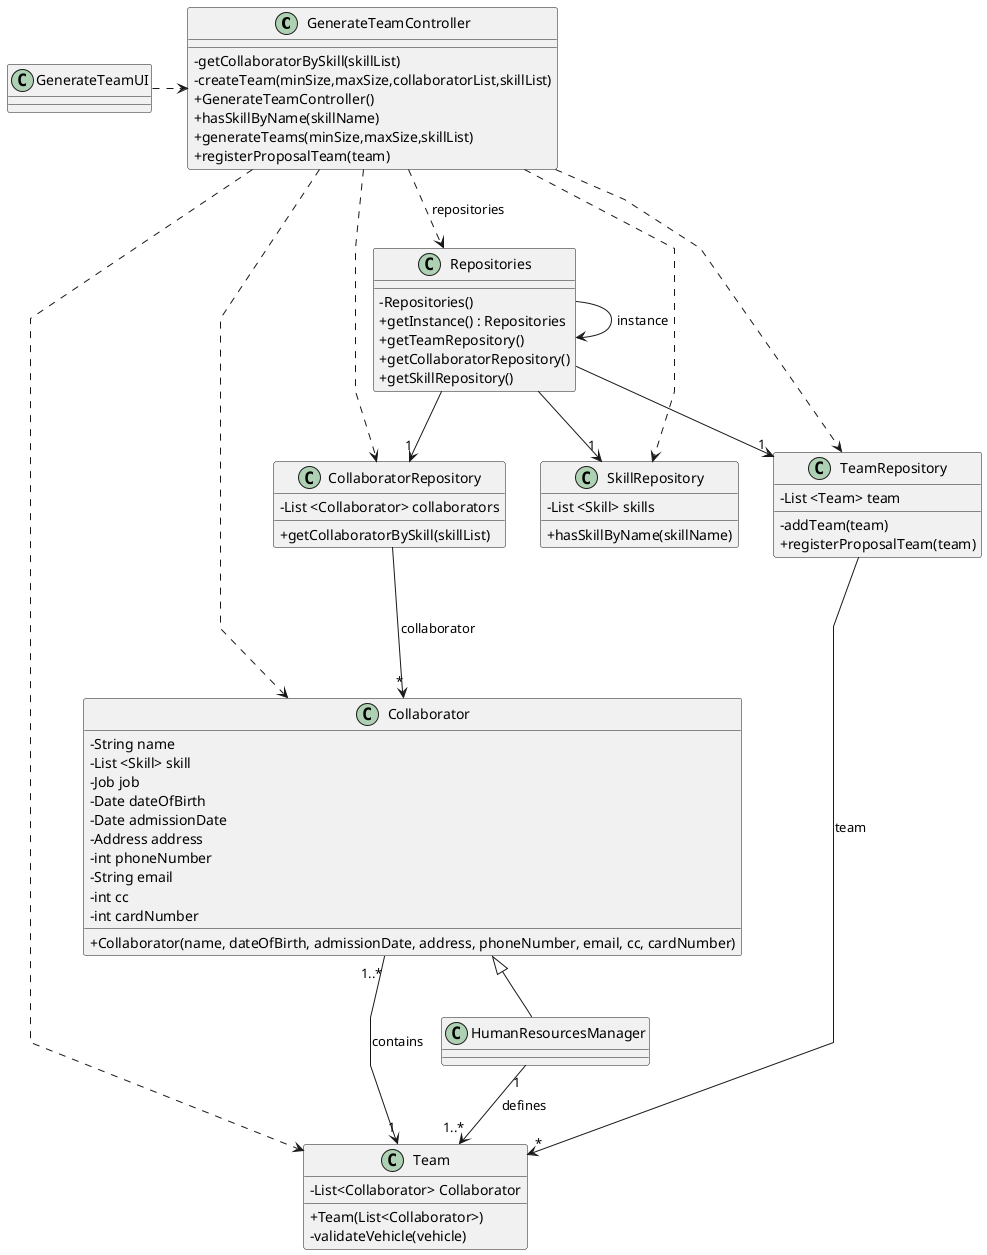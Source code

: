 @startuml
'skinparam monochrome true
skinparam packageStyle rectangle
skinparam shadowing false
skinparam linetype polyline
'skinparam linetype orto

skinparam classAttributeIconSize 0

'left to right direction

class GenerateTeamController {
    - getCollaboratorBySkill(skillList)
    - createTeam(minSize,maxSize,collaboratorList,skillList)
    + GenerateTeamController()
    + hasSkillByName(skillName)
    + generateTeams(minSize,maxSize,skillList)
    + registerProposalTeam(team)
}

class Team {
    - List<Collaborator> Collaborator
    + Team(List<Collaborator>)
    - validateVehicle(vehicle)
}

class GenerateTeamUI {
}

class Collaborator {
    -String name
    -List <Skill> skill
    -Job job
    -Date dateOfBirth
    -Date admissionDate
    -Address address
    -int phoneNumber
    -String email
    -int cc
    -int cardNumber

    + Collaborator(name, dateOfBirth, admissionDate, address, phoneNumber, email, cc, cardNumber)
}

class HumanResourcesManager {
}

class Repositories {

    - Repositories()
    + getInstance() : Repositories
    + getTeamRepository()
    + getCollaboratorRepository()
    + getSkillRepository()
}

class TeamRepository {
    - List <Team> team
    - addTeam(team)
    + registerProposalTeam(team)
}

class SkillRepository {
    - List <Skill> skills
    + hasSkillByName(skillName)
}

class CollaboratorRepository {
    - List <Collaborator> collaborators
    + getCollaboratorBySkill(skillList)
}

class HumanResourcesManager{}

GenerateTeamController .> Repositories : repositories

GenerateTeamUI .> GenerateTeamController
Repositories -> Repositories : instance

Repositories --> "1" TeamRepository
Repositories --> "1" SkillRepository
Repositories --> "1" CollaboratorRepository

TeamRepository ---> "*" Team : team
CollaboratorRepository ---> "*" Collaborator : collaborator

GenerateTeamController ...> TeamRepository
GenerateTeamController ...> SkillRepository
GenerateTeamController ...> CollaboratorRepository
GenerateTeamController .> Collaborator
GenerateTeamController .> Team

Collaborator  <|-- HumanResourcesManager

HumanResourcesManager "1" --> "1..*" Team : defines
Collaborator "1..*" --> "1" Team : contains



@enduml
